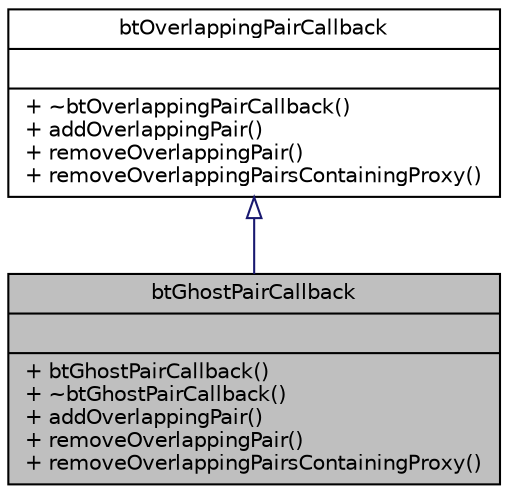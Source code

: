 digraph G
{
  edge [fontname="Helvetica",fontsize="10",labelfontname="Helvetica",labelfontsize="10"];
  node [fontname="Helvetica",fontsize="10",shape=record];
  Node1 [label="{btGhostPairCallback\n||+ btGhostPairCallback()\l+ ~btGhostPairCallback()\l+ addOverlappingPair()\l+ removeOverlappingPair()\l+ removeOverlappingPairsContainingProxy()\l}",height=0.2,width=0.4,color="black", fillcolor="grey75", style="filled" fontcolor="black"];
  Node2 -> Node1 [dir=back,color="midnightblue",fontsize="10",style="solid",arrowtail="empty",fontname="Helvetica"];
  Node2 [label="{btOverlappingPairCallback\n||+ ~btOverlappingPairCallback()\l+ addOverlappingPair()\l+ removeOverlappingPair()\l+ removeOverlappingPairsContainingProxy()\l}",height=0.2,width=0.4,color="black", fillcolor="white", style="filled",URL="$dd/d1a/classbtOverlappingPairCallback.html",tooltip="The btOverlappingPairCallback class is an additional optional broadphase user callback for adding/rem..."];
}
